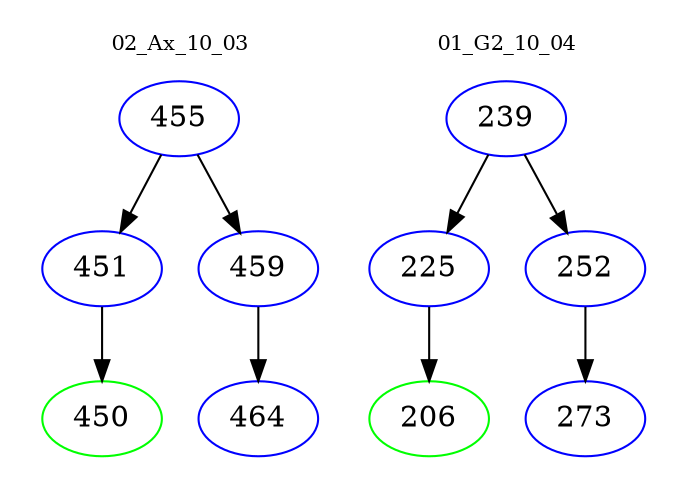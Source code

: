 digraph{
subgraph cluster_0 {
color = white
label = "02_Ax_10_03";
fontsize=10;
T0_455 [label="455", color="blue"]
T0_455 -> T0_451 [color="black"]
T0_451 [label="451", color="blue"]
T0_451 -> T0_450 [color="black"]
T0_450 [label="450", color="green"]
T0_455 -> T0_459 [color="black"]
T0_459 [label="459", color="blue"]
T0_459 -> T0_464 [color="black"]
T0_464 [label="464", color="blue"]
}
subgraph cluster_1 {
color = white
label = "01_G2_10_04";
fontsize=10;
T1_239 [label="239", color="blue"]
T1_239 -> T1_225 [color="black"]
T1_225 [label="225", color="blue"]
T1_225 -> T1_206 [color="black"]
T1_206 [label="206", color="green"]
T1_239 -> T1_252 [color="black"]
T1_252 [label="252", color="blue"]
T1_252 -> T1_273 [color="black"]
T1_273 [label="273", color="blue"]
}
}
